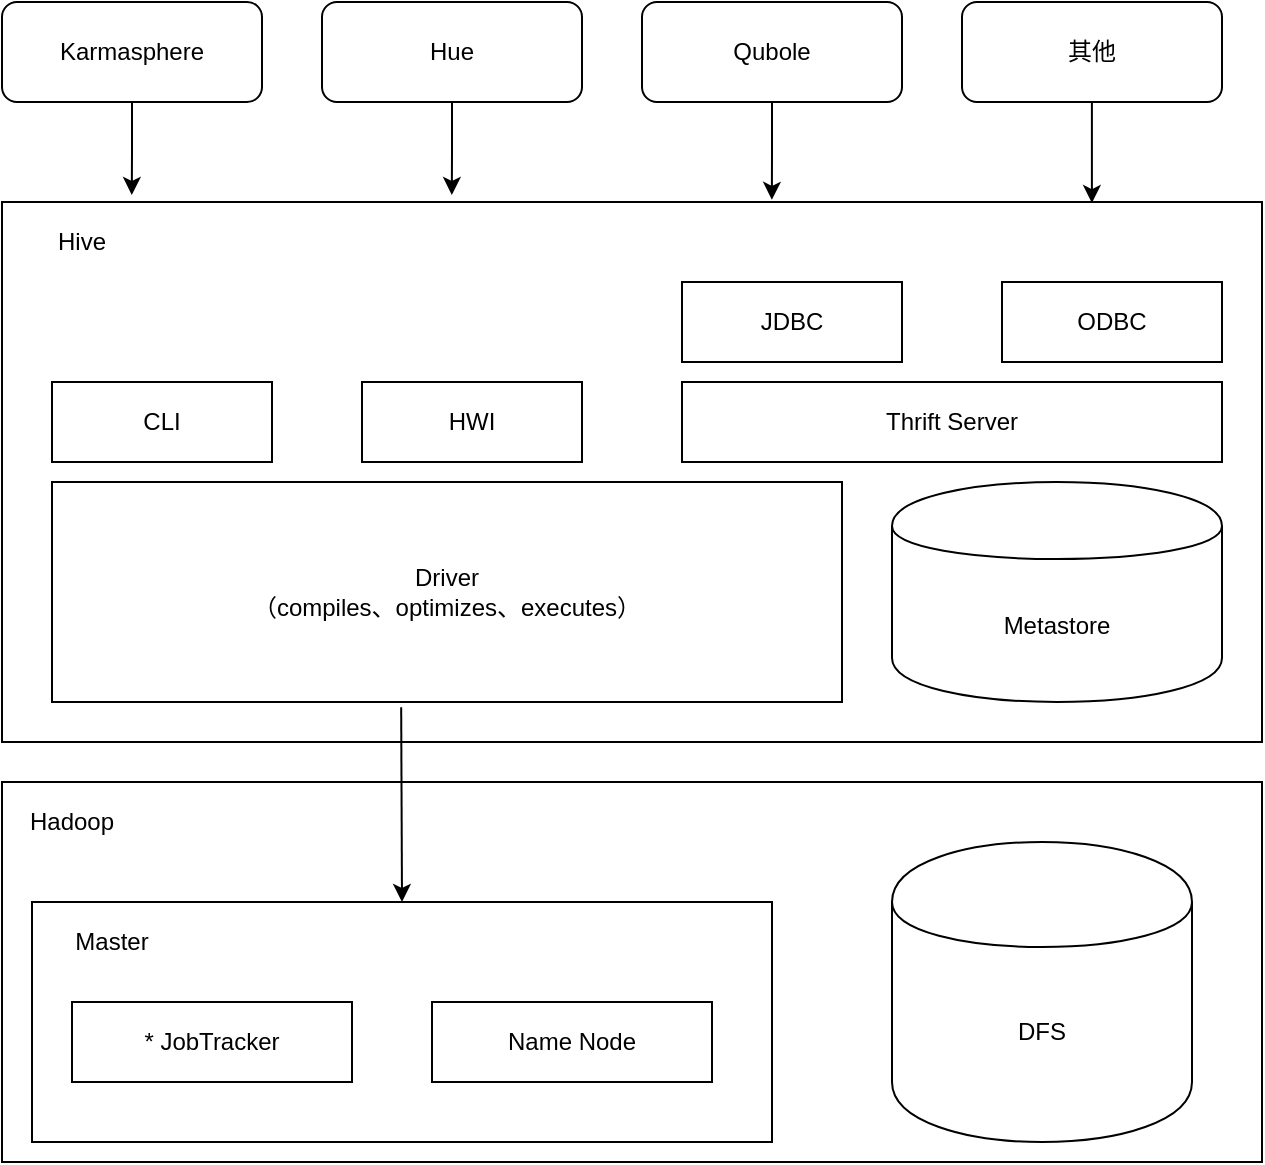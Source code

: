 <mxfile version="12.6.5" type="device"><diagram id="sW9OkOiQ29QvA-IwABMQ" name="Page-1"><mxGraphModel dx="1024" dy="592" grid="1" gridSize="10" guides="1" tooltips="1" connect="1" arrows="1" fold="1" page="1" pageScale="1" pageWidth="2339" pageHeight="3300" math="0" shadow="0"><root><mxCell id="0"/><mxCell id="1" parent="0"/><mxCell id="S0DNQCP6gqLVepRadLDq-27" style="edgeStyle=orthogonalEdgeStyle;rounded=0;orthogonalLoop=1;jettySize=auto;html=1;entryX=0.103;entryY=-0.013;entryDx=0;entryDy=0;entryPerimeter=0;" edge="1" parent="1" source="S0DNQCP6gqLVepRadLDq-1" target="S0DNQCP6gqLVepRadLDq-14"><mxGeometry relative="1" as="geometry"/></mxCell><mxCell id="S0DNQCP6gqLVepRadLDq-1" value="Karmasphere" style="rounded=1;whiteSpace=wrap;html=1;" vertex="1" parent="1"><mxGeometry x="170" y="190" width="130" height="50" as="geometry"/></mxCell><mxCell id="S0DNQCP6gqLVepRadLDq-26" style="edgeStyle=orthogonalEdgeStyle;rounded=0;orthogonalLoop=1;jettySize=auto;html=1;entryX=0.357;entryY=-0.013;entryDx=0;entryDy=0;entryPerimeter=0;" edge="1" parent="1" source="S0DNQCP6gqLVepRadLDq-2" target="S0DNQCP6gqLVepRadLDq-14"><mxGeometry relative="1" as="geometry"/></mxCell><mxCell id="S0DNQCP6gqLVepRadLDq-2" value="Hue" style="rounded=1;whiteSpace=wrap;html=1;" vertex="1" parent="1"><mxGeometry x="330" y="190" width="130" height="50" as="geometry"/></mxCell><mxCell id="S0DNQCP6gqLVepRadLDq-24" style="edgeStyle=orthogonalEdgeStyle;rounded=0;orthogonalLoop=1;jettySize=auto;html=1;entryX=0.611;entryY=-0.004;entryDx=0;entryDy=0;entryPerimeter=0;" edge="1" parent="1" source="S0DNQCP6gqLVepRadLDq-3" target="S0DNQCP6gqLVepRadLDq-14"><mxGeometry relative="1" as="geometry"/></mxCell><mxCell id="S0DNQCP6gqLVepRadLDq-3" value="Qubole" style="rounded=1;whiteSpace=wrap;html=1;" vertex="1" parent="1"><mxGeometry x="490" y="190" width="130" height="50" as="geometry"/></mxCell><mxCell id="S0DNQCP6gqLVepRadLDq-25" style="edgeStyle=orthogonalEdgeStyle;rounded=0;orthogonalLoop=1;jettySize=auto;html=1;entryX=0.865;entryY=0.002;entryDx=0;entryDy=0;entryPerimeter=0;" edge="1" parent="1" source="S0DNQCP6gqLVepRadLDq-4" target="S0DNQCP6gqLVepRadLDq-14"><mxGeometry relative="1" as="geometry"/></mxCell><mxCell id="S0DNQCP6gqLVepRadLDq-4" value="其他" style="rounded=1;whiteSpace=wrap;html=1;" vertex="1" parent="1"><mxGeometry x="650" y="190" width="130" height="50" as="geometry"/></mxCell><mxCell id="S0DNQCP6gqLVepRadLDq-5" value="" style="rounded=0;whiteSpace=wrap;html=1;" vertex="1" parent="1"><mxGeometry x="170" y="580" width="630" height="190" as="geometry"/></mxCell><mxCell id="S0DNQCP6gqLVepRadLDq-6" value="Hadoop" style="text;html=1;strokeColor=none;fillColor=none;align=center;verticalAlign=middle;whiteSpace=wrap;rounded=0;" vertex="1" parent="1"><mxGeometry x="185" y="590" width="40" height="20" as="geometry"/></mxCell><mxCell id="S0DNQCP6gqLVepRadLDq-7" value="" style="rounded=0;whiteSpace=wrap;html=1;" vertex="1" parent="1"><mxGeometry x="185" y="640" width="370" height="120" as="geometry"/></mxCell><mxCell id="S0DNQCP6gqLVepRadLDq-8" value="* JobTracker" style="rounded=0;whiteSpace=wrap;html=1;" vertex="1" parent="1"><mxGeometry x="205" y="690" width="140" height="40" as="geometry"/></mxCell><mxCell id="S0DNQCP6gqLVepRadLDq-11" value="Name Node" style="rounded=0;whiteSpace=wrap;html=1;" vertex="1" parent="1"><mxGeometry x="385" y="690" width="140" height="40" as="geometry"/></mxCell><mxCell id="S0DNQCP6gqLVepRadLDq-12" value="Master" style="text;html=1;strokeColor=none;fillColor=none;align=center;verticalAlign=middle;whiteSpace=wrap;rounded=0;" vertex="1" parent="1"><mxGeometry x="205" y="650" width="40" height="20" as="geometry"/></mxCell><mxCell id="S0DNQCP6gqLVepRadLDq-13" value="DFS" style="shape=cylinder;whiteSpace=wrap;html=1;boundedLbl=1;backgroundOutline=1;" vertex="1" parent="1"><mxGeometry x="615" y="610" width="150" height="150" as="geometry"/></mxCell><mxCell id="S0DNQCP6gqLVepRadLDq-14" value="" style="rounded=0;whiteSpace=wrap;html=1;" vertex="1" parent="1"><mxGeometry x="170" y="290" width="630" height="270" as="geometry"/></mxCell><mxCell id="S0DNQCP6gqLVepRadLDq-15" value="Hive" style="text;html=1;strokeColor=none;fillColor=none;align=center;verticalAlign=middle;whiteSpace=wrap;rounded=0;" vertex="1" parent="1"><mxGeometry x="190" y="300" width="40" height="20" as="geometry"/></mxCell><mxCell id="S0DNQCP6gqLVepRadLDq-16" value="Driver&lt;br&gt;（compiles、optimizes、executes）" style="rounded=0;whiteSpace=wrap;html=1;" vertex="1" parent="1"><mxGeometry x="195" y="430" width="395" height="110" as="geometry"/></mxCell><mxCell id="S0DNQCP6gqLVepRadLDq-17" value="Metastore" style="shape=cylinder;whiteSpace=wrap;html=1;boundedLbl=1;backgroundOutline=1;" vertex="1" parent="1"><mxGeometry x="615" y="430" width="165" height="110" as="geometry"/></mxCell><mxCell id="S0DNQCP6gqLVepRadLDq-18" value="CLI" style="rounded=0;whiteSpace=wrap;html=1;" vertex="1" parent="1"><mxGeometry x="195" y="380" width="110" height="40" as="geometry"/></mxCell><mxCell id="S0DNQCP6gqLVepRadLDq-19" value="HWI" style="rounded=0;whiteSpace=wrap;html=1;" vertex="1" parent="1"><mxGeometry x="350" y="380" width="110" height="40" as="geometry"/></mxCell><mxCell id="S0DNQCP6gqLVepRadLDq-20" value="Thrift Server" style="rounded=0;whiteSpace=wrap;html=1;" vertex="1" parent="1"><mxGeometry x="510" y="380" width="270" height="40" as="geometry"/></mxCell><mxCell id="S0DNQCP6gqLVepRadLDq-21" value="JDBC" style="rounded=0;whiteSpace=wrap;html=1;" vertex="1" parent="1"><mxGeometry x="510" y="330" width="110" height="40" as="geometry"/></mxCell><mxCell id="S0DNQCP6gqLVepRadLDq-22" value="ODBC" style="rounded=0;whiteSpace=wrap;html=1;" vertex="1" parent="1"><mxGeometry x="670" y="330" width="110" height="40" as="geometry"/></mxCell><mxCell id="S0DNQCP6gqLVepRadLDq-23" value="" style="endArrow=classic;html=1;entryX=0.5;entryY=0;entryDx=0;entryDy=0;exitX=0.442;exitY=1.024;exitDx=0;exitDy=0;exitPerimeter=0;" edge="1" parent="1" source="S0DNQCP6gqLVepRadLDq-16" target="S0DNQCP6gqLVepRadLDq-7"><mxGeometry width="50" height="50" relative="1" as="geometry"><mxPoint x="30" y="610" as="sourcePoint"/><mxPoint x="80" y="560" as="targetPoint"/></mxGeometry></mxCell></root></mxGraphModel></diagram></mxfile>